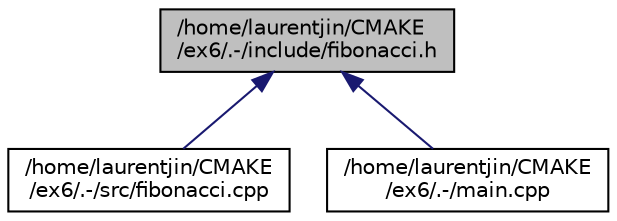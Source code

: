 digraph "/home/laurentjin/CMAKE/ex6/.-/include/fibonacci.h"
{
  edge [fontname="Helvetica",fontsize="10",labelfontname="Helvetica",labelfontsize="10"];
  node [fontname="Helvetica",fontsize="10",shape=record];
  Node1 [label="/home/laurentjin/CMAKE\l/ex6/.-/include/fibonacci.h",height=0.2,width=0.4,color="black", fillcolor="grey75", style="filled", fontcolor="black"];
  Node1 -> Node2 [dir="back",color="midnightblue",fontsize="10",style="solid",fontname="Helvetica"];
  Node2 [label="/home/laurentjin/CMAKE\l/ex6/.-/src/fibonacci.cpp",height=0.2,width=0.4,color="black", fillcolor="white", style="filled",URL="$d9/d89/fibonacci_8cpp.html",tooltip="Définition de la fonction de calcul de Fibonacci. "];
  Node1 -> Node3 [dir="back",color="midnightblue",fontsize="10",style="solid",fontname="Helvetica"];
  Node3 [label="/home/laurentjin/CMAKE\l/ex6/.-/main.cpp",height=0.2,width=0.4,color="black", fillcolor="white", style="filled",URL="$df/d0a/main_8cpp.html",tooltip="Point d&#39;entrée principal du programme. "];
}
